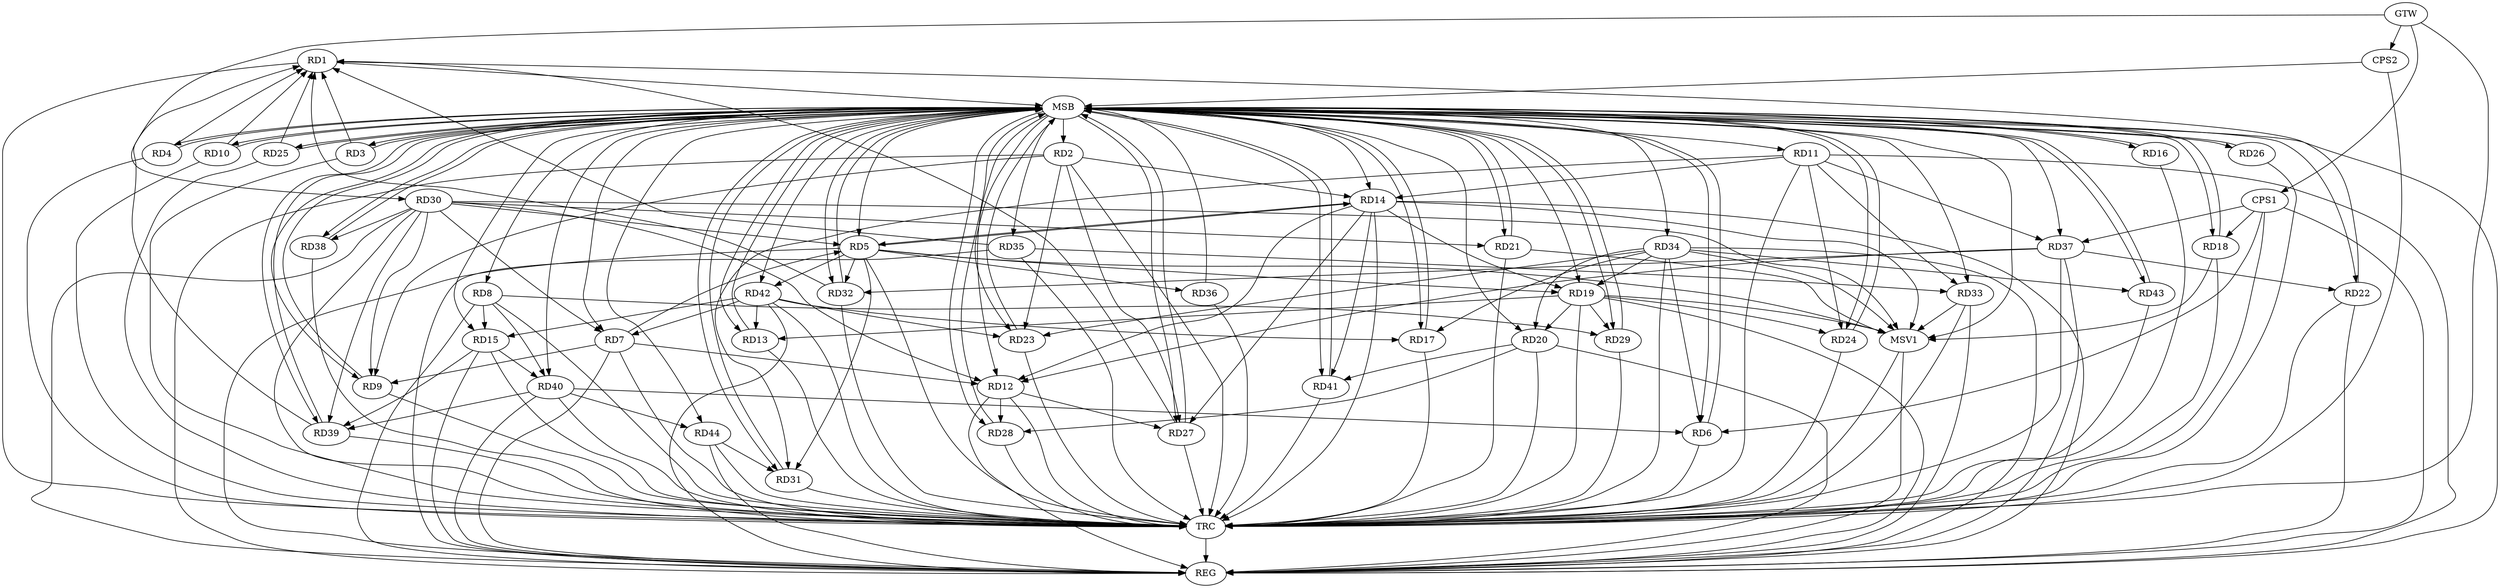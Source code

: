strict digraph G {
  RD1 [ label="RD1" ];
  RD2 [ label="RD2" ];
  RD3 [ label="RD3" ];
  RD4 [ label="RD4" ];
  RD5 [ label="RD5" ];
  RD6 [ label="RD6" ];
  RD7 [ label="RD7" ];
  RD8 [ label="RD8" ];
  RD9 [ label="RD9" ];
  RD10 [ label="RD10" ];
  RD11 [ label="RD11" ];
  RD12 [ label="RD12" ];
  RD13 [ label="RD13" ];
  RD14 [ label="RD14" ];
  RD15 [ label="RD15" ];
  RD16 [ label="RD16" ];
  RD17 [ label="RD17" ];
  RD18 [ label="RD18" ];
  RD19 [ label="RD19" ];
  RD20 [ label="RD20" ];
  RD21 [ label="RD21" ];
  RD22 [ label="RD22" ];
  RD23 [ label="RD23" ];
  RD24 [ label="RD24" ];
  RD25 [ label="RD25" ];
  RD26 [ label="RD26" ];
  RD27 [ label="RD27" ];
  RD28 [ label="RD28" ];
  RD29 [ label="RD29" ];
  RD30 [ label="RD30" ];
  RD31 [ label="RD31" ];
  RD32 [ label="RD32" ];
  RD33 [ label="RD33" ];
  RD34 [ label="RD34" ];
  RD35 [ label="RD35" ];
  RD36 [ label="RD36" ];
  RD37 [ label="RD37" ];
  RD38 [ label="RD38" ];
  RD39 [ label="RD39" ];
  RD40 [ label="RD40" ];
  RD41 [ label="RD41" ];
  RD42 [ label="RD42" ];
  RD43 [ label="RD43" ];
  RD44 [ label="RD44" ];
  CPS1 [ label="CPS1" ];
  CPS2 [ label="CPS2" ];
  GTW [ label="GTW" ];
  REG [ label="REG" ];
  MSB [ label="MSB" ];
  TRC [ label="TRC" ];
  MSV1 [ label="MSV1" ];
  RD2 -> RD9;
  RD2 -> RD14;
  RD2 -> RD23;
  RD2 -> RD27;
  RD7 -> RD5;
  RD5 -> RD14;
  RD14 -> RD5;
  RD5 -> RD19;
  RD30 -> RD5;
  RD5 -> RD31;
  RD5 -> RD32;
  RD5 -> RD36;
  RD5 -> RD42;
  RD34 -> RD6;
  RD40 -> RD6;
  RD7 -> RD9;
  RD7 -> RD12;
  RD30 -> RD7;
  RD42 -> RD7;
  RD8 -> RD15;
  RD8 -> RD29;
  RD8 -> RD40;
  RD30 -> RD9;
  RD11 -> RD14;
  RD11 -> RD24;
  RD11 -> RD31;
  RD11 -> RD33;
  RD11 -> RD37;
  RD14 -> RD12;
  RD12 -> RD27;
  RD12 -> RD28;
  RD30 -> RD12;
  RD37 -> RD12;
  RD19 -> RD13;
  RD42 -> RD13;
  RD14 -> RD19;
  RD14 -> RD27;
  RD14 -> RD41;
  RD15 -> RD39;
  RD15 -> RD40;
  RD42 -> RD15;
  RD34 -> RD17;
  RD42 -> RD17;
  RD19 -> RD20;
  RD19 -> RD24;
  RD19 -> RD29;
  RD34 -> RD19;
  RD20 -> RD28;
  RD34 -> RD20;
  RD20 -> RD41;
  RD30 -> RD21;
  RD37 -> RD22;
  RD34 -> RD23;
  RD42 -> RD23;
  RD30 -> RD38;
  RD30 -> RD39;
  RD44 -> RD31;
  RD37 -> RD32;
  RD35 -> RD33;
  RD34 -> RD43;
  RD40 -> RD39;
  RD40 -> RD44;
  CPS1 -> RD18;
  CPS1 -> RD37;
  CPS1 -> RD6;
  GTW -> RD30;
  GTW -> CPS1;
  GTW -> CPS2;
  RD2 -> REG;
  RD5 -> REG;
  RD7 -> REG;
  RD8 -> REG;
  RD11 -> REG;
  RD12 -> REG;
  RD14 -> REG;
  RD15 -> REG;
  RD19 -> REG;
  RD20 -> REG;
  RD22 -> REG;
  RD30 -> REG;
  RD33 -> REG;
  RD34 -> REG;
  RD35 -> REG;
  RD37 -> REG;
  RD40 -> REG;
  RD42 -> REG;
  RD44 -> REG;
  CPS1 -> REG;
  RD1 -> MSB;
  MSB -> RD2;
  MSB -> RD11;
  MSB -> RD14;
  MSB -> RD23;
  MSB -> RD40;
  MSB -> REG;
  RD3 -> MSB;
  MSB -> RD9;
  MSB -> RD31;
  MSB -> RD32;
  MSB -> RD35;
  RD4 -> MSB;
  MSB -> RD29;
  MSB -> RD44;
  RD6 -> MSB;
  MSB -> RD7;
  MSB -> RD27;
  MSB -> RD39;
  RD9 -> MSB;
  MSB -> RD5;
  MSB -> RD42;
  RD10 -> MSB;
  MSB -> RD18;
  MSB -> RD37;
  MSB -> RD43;
  RD13 -> MSB;
  MSB -> RD28;
  MSB -> RD33;
  RD16 -> MSB;
  RD17 -> MSB;
  MSB -> RD3;
  MSB -> RD15;
  MSB -> RD34;
  RD18 -> MSB;
  RD21 -> MSB;
  MSB -> RD17;
  MSB -> RD19;
  MSB -> RD20;
  RD23 -> MSB;
  RD24 -> MSB;
  MSB -> RD6;
  MSB -> RD16;
  RD25 -> MSB;
  MSB -> RD13;
  RD26 -> MSB;
  MSB -> RD8;
  MSB -> RD21;
  MSB -> RD25;
  RD27 -> MSB;
  MSB -> RD38;
  RD28 -> MSB;
  RD29 -> MSB;
  MSB -> RD12;
  MSB -> RD22;
  MSB -> RD24;
  RD31 -> MSB;
  RD32 -> MSB;
  MSB -> RD41;
  RD36 -> MSB;
  RD38 -> MSB;
  RD39 -> MSB;
  RD41 -> MSB;
  MSB -> RD10;
  RD43 -> MSB;
  MSB -> RD26;
  CPS2 -> MSB;
  MSB -> RD4;
  RD1 -> TRC;
  RD2 -> TRC;
  RD3 -> TRC;
  RD4 -> TRC;
  RD5 -> TRC;
  RD6 -> TRC;
  RD7 -> TRC;
  RD8 -> TRC;
  RD9 -> TRC;
  RD10 -> TRC;
  RD11 -> TRC;
  RD12 -> TRC;
  RD13 -> TRC;
  RD14 -> TRC;
  RD15 -> TRC;
  RD16 -> TRC;
  RD17 -> TRC;
  RD18 -> TRC;
  RD19 -> TRC;
  RD20 -> TRC;
  RD21 -> TRC;
  RD22 -> TRC;
  RD23 -> TRC;
  RD24 -> TRC;
  RD25 -> TRC;
  RD26 -> TRC;
  RD27 -> TRC;
  RD28 -> TRC;
  RD29 -> TRC;
  RD30 -> TRC;
  RD31 -> TRC;
  RD32 -> TRC;
  RD33 -> TRC;
  RD34 -> TRC;
  RD35 -> TRC;
  RD36 -> TRC;
  RD37 -> TRC;
  RD38 -> TRC;
  RD39 -> TRC;
  RD40 -> TRC;
  RD41 -> TRC;
  RD42 -> TRC;
  RD43 -> TRC;
  RD44 -> TRC;
  CPS1 -> TRC;
  CPS2 -> TRC;
  GTW -> TRC;
  TRC -> REG;
  RD27 -> RD1;
  RD4 -> RD1;
  RD35 -> RD1;
  RD25 -> RD1;
  RD3 -> RD1;
  RD39 -> RD1;
  RD32 -> RD1;
  RD10 -> RD1;
  RD22 -> RD1;
  RD5 -> MSV1;
  RD14 -> MSV1;
  RD19 -> MSV1;
  RD30 -> MSV1;
  RD34 -> MSV1;
  MSB -> MSV1;
  RD33 -> MSV1;
  RD21 -> MSV1;
  RD18 -> MSV1;
  MSV1 -> REG;
  MSV1 -> TRC;
}

